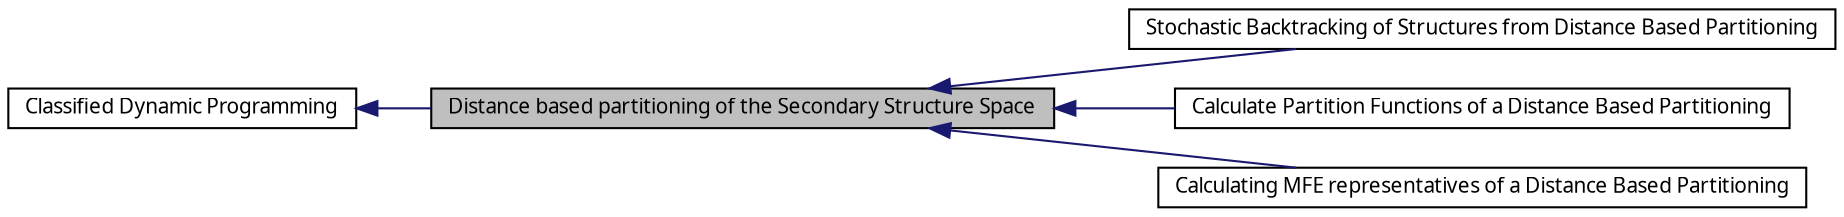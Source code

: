 digraph structs
{
  bgcolor="transparent";
  edge [fontname="FreeSans.ttf",fontsize=8,labelfontname="FreeSans.ttf",labelfontsize=8];
  node [fontname="FreeSans.ttf",fontsize=10,shape=record];
rankdir=LR;
  Node4 [label="Stochastic Backtracking of Structures from Distance Based Partitioning",height=0.2,width=0.4,color="black",URL="$group__kl__neighborhood__stochbt.html"];
  Node1 [label="Classified Dynamic Programming",height=0.2,width=0.4,color="black",URL="$group__class__fold.html"];
  Node0 [label="Distance based partitioning of the Secondary Structure Space",height=0.2,width=0.4,color="black", fillcolor="grey75", style="filled" fontcolor="black"];
  Node3 [label="Calculate Partition Functions of a Distance Based Partitioning",height=0.2,width=0.4,color="black",URL="$group__kl__neighborhood__pf.html"];
  Node2 [label="Calculating MFE representatives of a Distance Based Partitioning",height=0.2,width=0.4,color="black",URL="$group__kl__neighborhood__mfe.html"];
  Node1->Node0 [shape=plaintext, color="midnightblue", dir="back", style="solid"];
  Node0->Node2 [shape=plaintext, color="midnightblue", dir="back", style="solid"];
  Node0->Node3 [shape=plaintext, color="midnightblue", dir="back", style="solid"];
  Node0->Node4 [shape=plaintext, color="midnightblue", dir="back", style="solid"];
}
